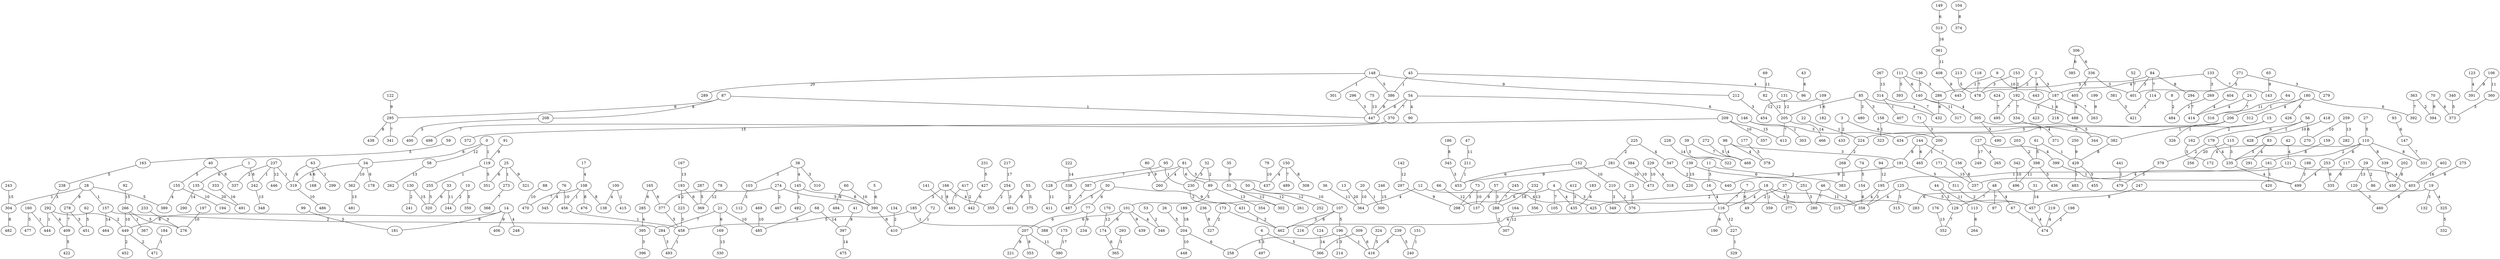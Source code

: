 graph G {
    "148" -- "301" [label="1"];
    "61" -- "429" [label="1"];
    "161" -- "420" [label="1"];
    "151" -- "240" [label="1"];
    "9" -- "445" [label="1"];
    "429" -- "483" [label="1"];
    "237" -- "242" [label="1"];
    "266" -- "367" [label="1"];
    "119" -- "255" [label="1"];
    "145" -- "492" [label="1"];
    "18" -- "359" [label="1"];
    "87" -- "447" [label="1"];
    "192" -- "488" [label="1"];
    "206" -- "326" [label="1"];
    "28" -- "304" [label="1"];
    "45" -- "386" [label="1"];
    "63" -- "299" [label="1"];
    "314" -- "407" [label="1"];
    "185" -- "388" [label="1"];
    "136" -- "140" [label="1"];
    "28" -- "157" [label="1"];
    "67" -- "474" [label="1"];
    "184" -- "471" [label="1"];
    "100" -- "415" [label="1"];
    "441" -- "479" [label="1"];
    "458" -- "493" [label="1"];
    "85" -- "205" [label="1"];
    "200" -- "465" [label="1"];
    "56" -- "428" [label="1"];
    "160" -- "444" [label="1"];
    "146" -- "303" [label="1"];
    "158" -- "323" [label="1"];
    "141" -- "463" [label="1"];
    "95" -- "230" [label="1"];
    "292" -- "444" [label="1"];
    "211" -- "453" [label="1"];
    "72" -- "410" [label="1"];
    "15" -- "382" [label="1"];
    "196" -- "416" [label="1"];
    "237" -- "319" [label="1"];
    "108" -- "456" [label="1"];
    "399" -- "499" [label="1"];
    "180" -- "206" [label="1"];
    "227" -- "329" [label="1"];
    "114" -- "421" [label="1"];
    "23" -- "376" [label="1"];
    "0" -- "119" [label="1"];
    "22" -- "224" [label="1"];
    "20" -- "300" [label="1"];
    "25" -- "273" [label="1"];
    "309" -- "366" [label="1"];
    "161" -- "195" [label="1"];
    "187" -- "423" [label="1"];
    "456" -- "458" [label="1"];
    "338" -- "487" [label="2"];
    "198" -- "474" [label="2"];
    "157" -- "284" [label="2"];
    "449" -- "452" [label="2"];
    "179" -- "379" [label="2"];
    "363" -- "394" [label="2"];
    "2" -- "478" [label="2"];
    "431" -- "462" [label="2"];
    "3" -- "433" [label="2"];
    "203" -- "398" [label="2"];
    "417" -- "442" [label="2"];
    "173" -- "327" [label="2"];
    "153" -- "192" [label="2"];
    "110" -- "161" [label="2"];
    "18" -- "425" [label="2"];
    "225" -- "281" [label="2"];
    "37" -- "49" [label="2"];
    "311" -- "457" [label="2"];
    "32" -- "89" [label="2"];
    "15" -- "162" [label="2"];
    "292" -- "449" [label="2"];
    "274" -- "467" [label="2"];
    "130" -- "241" [label="2"];
    "81" -- "387" [label="2"];
    "134" -- "410" [label="2"];
    "53" -- "346" [label="2"];
    "237" -- "337" [label="2"];
    "347" -- "440" [label="2"];
    "210" -- "376" [label="2"];
    "449" -- "471" [label="2"];
    "269" -- "484" [label="2"];
    "230" -- "431" [label="2"];
    "254" -- "355" [label="2"];
    "224" -- "268" [label="2"];
    "11" -- "383" [label="2"];
    "268" -- "383" [label="2"];
    "8" -- "484" [label="2"];
    "29" -- "86" [label="2"];
    "193" -- "223" [label="2"];
    "288" -- "307" [label="2"];
    "10" -- "244" [label="2"];
    "19" -- "132" [label="3"];
    "223" -- "458" [label="3"];
    "38" -- "103" [label="3"];
    "6" -- "497" [label="3"];
    "212" -- "454" [label="3"];
    "278" -- "451" [label="3"];
    "44" -- "129" [label="3"];
    "4" -- "358" [label="3"];
    "38" -- "310" [label="3"];
    "120" -- "460" [label="3"];
    "115" -- "235" [label="3"];
    "111" -- "286" [label="3"];
    "11" -- "16" [label="3"];
    "46" -- "358" [label="3"];
    "195" -- "358" [label="3"];
    "336" -- "401" [label="3"];
    "360" -- "373" [label="3"];
    "57" -- "288" [label="3"];
    "85" -- "158" [label="3"];
    "71" -- "200" [label="3"];
    "81" -- "437" [label="3"];
    "146" -- "434" [label="3"];
    "125" -- "315" [label="3"];
    "103" -- "112" [label="3"];
    "84" -- "401" [label="3"];
    "73" -- "298" [label="3"];
    "293" -- "365" [label="3"];
    "98" -- "191" [label="3"];
    "210" -- "349" [label="3"];
    "343" -- "453" [label="3"];
    "196" -- "214" [label="3"];
    "238" -- "292" [label="3"];
    "188" -- "499" [label="3"];
    "284" -- "493" [label="3"];
    "412" -- "435" [label="3"];
    "395" -- "396" [label="3"];
    "381" -- "421" [label="3"];
    "37" -- "277" [label="3"];
    "166" -- "185" [label="3"];
    "173" -- "462" [label="3"];
    "107" -- "462" [label="3"];
    "84" -- "286" [label="3"];
    "206" -- "224" [label="3"];
    "271" -- "279" [label="3"];
    "251" -- "280" [label="3"];
    "85" -- "480" [label="3"];
    "39" -- "322" [label="3"];
    "133" -- "269" [label="3"];
    "254" -- "461" [label="3"];
    "2" -- "187" [label="3"];
    "153" -- "478" [label="3"];
    "233" -- "276" [label="3"];
    "296" -- "447" [label="3"];
    "121" -- "257" [label="4"];
    "404" -- "414" [label="4"];
    "235" -- "499" [label="4"];
    "42" -- "121" [label="4"];
    "45" -- "96" [label="4"];
    "18" -- "215" [label="4"];
    "140" -- "305" [label="4"];
    "195" -- "215" [label="4"];
    "100" -- "138" [label="4"];
    "16" -- "116" [label="4"];
    "34" -- "319" [label="4"];
    "405" -- "488" [label="4"];
    "24" -- "414" [label="4"];
    "19" -- "325" [label="4"];
    "155" -- "389" [label="4"];
    "110" -- "172" [label="4"];
    "83" -- "291" [label="4"];
    "38" -- "145" [label="4"];
    "292" -- "409" [label="4"];
    "219" -- "474" [label="4"];
    "81" -- "260" [label="4"];
    "12" -- "425" [label="4"];
    "285" -- "395" [label="4"];
    "187" -- "218" [label="4"];
    "17" -- "108" [label="4"];
    "253" -- "499" [label="4"];
    "121" -- "403" [label="4"];
    "4" -- "435" [label="4"];
    "179" -- "235" [label="4"];
    "457" -- "474" [label="4"];
    "229" -- "318" [label="4"];
    "150" -- "437" [label="4"];
    "133" -- "187" [label="4"];
    "48" -- "67" [label="4"];
    "54" -- "90" [label="4"];
    "127" -- "399" [label="4"];
    "101" -- "346" [label="4"];
    "225" -- "347" [label="4"];
    "123" -- "391" [label="4"];
    "85" -- "432" [label="4"];
    "180" -- "312" [label="4"];
    "98" -- "468" [label="4"];
    "2" -- "443" [label="4"];
    "305" -- "371" [label="4"];
    "14" -- "248" [label="4"];
    "125" -- "358" [label="4"];
    "98" -- "378" [label="4"];
    "116" -- "462" [label="4"];
    "12" -- "364" [label="4"];
    "274" -- "377" [label="4"];
    "166" -- "355" [label="4"];
    "127" -- "265" [label="4"];
    "76" -- "345" [label="4"];
    "18" -- "116" [label="4"];
    "160" -- "477" [label="5"];
    "83" -- "235" [label="5"];
    "379" -- "479" [label="5"];
    "177" -- "378" [label="5"];
    "28" -- "389" [label="5"];
    "162" -- "172" [label="5"];
    "334" -- "344" [label="5"];
    "6" -- "366" [label="5"];
    "429" -- "455" [label="5"];
    "111" -- "393" [label="5"];
    "125" -- "457" [label="5"];
    "148" -- "386" [label="5"];
    "61" -- "398" [label="5"];
    "324" -- "416" [label="5"];
    "10" -- "350" [label="5"];
    "163" -- "238" [label="5"];
    "62" -- "451" [label="5"];
    "196" -- "258" [label="5"];
    "30" -- "487" [label="5"];
    "377" -- "458" [label="5"];
    "274" -- "390" [label="5"];
    "208" -- "400" [label="5"];
    "305" -- "490" [label="5"];
    "266" -- "276" [label="5"];
    "409" -- "422" [label="5"];
    "99" -- "181" [label="5"];
    "55" -- "375" [label="5"];
    "255" -- "320" [label="5"];
    "239" -- "240" [label="5"];
    "119" -- "351" [label="5"];
    "191" -- "311" [label="5"];
    "398" -- "436" [label="5"];
    "26" -- "204" [label="5"];
    "271" -- "401" [label="5"];
    "40" -- "155" [label="5"];
    "89" -- "101" [label="5"];
    "340" -- "373" [label="5"];
    "185" -- "458" [label="5"];
    "231" -- "427" [label="5"];
    "272" -- "468" [label="5"];
    "59" -- "163" [label="5"];
    "325" -- "332" [label="5"];
    "213" -- "478" [label="5"];
    "32" -- "230" [label="5"];
    "74" -- "154" [label="5"];
    "107" -- "196" [label="5"];
    "27" -- "110" [label="5"];
    "287" -- "369" [label="5"];
    "336" -- "405" [label="5"];
    "70" -- "373" [label="6"];
    "101" -- "388" [label="6"];
    "286" -- "432" [label="6"];
    "165" -- "285" [label="6"];
    "111" -- "140" [label="6"];
    "116" -- "190" [label="6"];
    "56" -- "270" [label="6"];
    "3" -- "200" [label="6"];
    "54" -- "447" [label="6"];
    "25" -- "351" [label="6"];
    "87" -- "295" [label="6"];
    "77" -- "207" [label="6"];
    "56" -- "179" [label="6"];
    "154" -- "358" [label="6"];
    "43" -- "96" [label="6"];
    "57" -- "137" [label="6"];
    "253" -- "335" [label="6"];
    "4" -- "298" [label="6"];
    "174" -- "365" [label="6"];
    "0" -- "34" [label="6"];
    "149" -- "313" [label="6"];
    "110" -- "253" [label="6"];
    "306" -- "385" [label="6"];
    "34" -- "178" [label="6"];
    "183" -- "435" [label="6"];
    "109" -- "182" [label="6"];
    "33" -- "320" [label="6"];
    "139" -- "251" [label="6"];
    "390" -- "410" [label="6"];
    "306" -- "336" [label="6"];
    "117" -- "335" [label="6"];
    "152" -- "453" [label="6"];
    "21" -- "169" [label="6"];
    "309" -- "416" [label="6"];
    "30" -- "77" [label="6"];
    "81" -- "89" [label="6"];
    "144" -- "465" [label="6"];
    "19" -- "283" [label="6"];
    "63" -- "168" [label="6"];
    "93" -- "147" [label="6"];
    "101" -- "174" [label="6"];
    "40" -- "337" [label="6"];
    "427" -- "442" [label="6"];
    "165" -- "377" [label="6"];
    "5" -- "390" [label="6"];
    "1" -- "242" [label="6"];
    "54" -- "146" [label="6"];
    "107" -- "216" [label="6"];
    "7" -- "49" [label="6"];
    "1" -- "135" [label="6"];
    "180" -- "392" [label="6"];
    "158" -- "382" [label="6"];
    "204" -- "258" [label="6"];
    "193" -- "369" [label="6"];
    "46" -- "280" [label="7"];
    "314" -- "432" [label="7"];
    "84" -- "114" [label="7"];
    "108" -- "470" [label="7"];
    "417" -- "463" [label="7"];
    "245" -- "288" [label="7"];
    "133" -- "143" [label="7"];
    "129" -- "352" [label="7"];
    "95" -- "128" [label="7"];
    "54" -- "370" [label="7"];
    "295" -- "341" [label="7"];
    "52" -- "401" [label="7"];
    "387" -- "487" [label="7"];
    "424" -- "495" [label="7"];
    "144" -- "156" [label="7"];
    "48" -- "129" [label="7"];
    "4" -- "105" [label="7"];
    "339" -- "450" [label="7"];
    "363" -- "392" [label="7"];
    "192" -- "495" [label="7"];
    "370" -- "498" [label="7"];
    "48" -- "97" [label="7"];
    "205" -- "413" [label="7"];
    "192" -- "334" [label="7"];
    "147" -- "331" [label="7"];
    "150" -- "489" [label="7"];
    "187" -- "263" [label="7"];
    "206" -- "434" [label="7"];
    "7" -- "116" [label="7"];
    "273" -- "368" [label="7"];
    "278" -- "409" [label="7"];
    "39" -- "468" [label="7"];
    "294" -- "414" [label="7"];
    "118" -- "478" [label="7"];
    "21" -- "284" [label="7"];
    "24" -- "316" [label="7"];
    "239" -- "416" [label="8"];
    "63" -- "319" [label="8"];
    "28" -- "278" [label="8"];
    "14" -- "449" [label="8"];
    "108" -- "138" [label="8"];
    "159" -- "235" [label="8"];
    "87" -- "208" [label="8"];
    "382" -- "429" [label="8"];
    "104" -- "374" [label="8"];
    "207" -- "221" [label="8"];
    "145" -- "390" [label="8"];
    "186" -- "343" [label="8"];
    "41" -- "397" [label="8"];
    "295" -- "438" [label="8"];
    "304" -- "482" [label="8"];
    "55" -- "461" [label="8"];
    "150" -- "308" [label="8"];
    "156" -- "257" [label="8"];
    "166" -- "463" [label="8"];
    "60" -- "494" [label="8"];
    "403" -- "460" [label="8"];
    "110" -- "339" [label="8"];
    "386" -- "447" [label="8"];
    "180" -- "426" [label="8"];
    "84" -- "294" [label="8"];
    "144" -- "191" [label="8"];
    "108" -- "476" [label="8"];
    "110" -- "331" [label="8"];
    "236" -- "327" [label="8"];
    "113" -- "264" [label="8"];
    "202" -- "450" [label="8"];
    "14" -- "406" [label="9"];
    "35" -- "51" [label="9"];
    "30" -- "302" [label="9"];
    "247" -- "457" [label="9"];
    "65" -- "143" [label="9"];
    "297" -- "298" [label="9"];
    "14" -- "181" [label="9"];
    "101" -- "439" [label="9"];
    "250" -- "429" [label="9"];
    "191" -- "440" [label="9"];
    "148" -- "212" [label="9"];
    "106" -- "391" [label="9"];
    "91" -- "119" [label="9"];
    "275" -- "403" [label="9"];
    "281" -- "453" [label="9"];
    "77" -- "234" [label="9"];
    "25" -- "321" [label="9"];
    "70" -- "394" [label="9"];
    "199" -- "263" [label="9"];
    "408" -- "445" [label="9"];
    "68" -- "485" [label="9"];
    "122" -- "295" [label="9"];
    "80" -- "260" [label="9"];
    "207" -- "353" [label="9"];
    "384" -- "473" [label="10"];
    "259" -- "270" [label="10"];
    "209" -- "357" [label="10"];
    "50" -- "107" [label="10"];
    "152" -- "210" [label="10"];
    "60" -- "390" [label="10"];
    "76" -- "456" [label="10"];
    "88" -- "470" [label="10"];
    "21" -- "485" [label="10"];
    "9" -- "187" [label="10"];
    "229" -- "473" [label="10"];
    "469" -- "485" [label="10"];
    "204" -- "448" [label="10"];
    "281" -- "473" [label="10"];
    "20" -- "364" [label="10"];
    "342" -- "496" [label="10"];
    "79" -- "437" [label="10"];
    "197" -- "276" [label="10"];
    "266" -- "449" [label="10"];
    "418" -- "428" [label="10"];
    "155" -- "194" [label="10"];
    "319" -- "486" [label="10"];
    "73" -- "137" [label="10"];
    "34" -- "362" [label="10"];
    "18" -- "283" [label="11"];
    "398" -- "496" [label="11"];
    "44" -- "113" [label="11"];
    "64" -- "316" [label="11"];
    "207" -- "380" [label="11"];
    "47" -- "211" [label="11"];
    "69" -- "82" [label="11"];
    "36" -- "364" [label="11"];
    "361" -- "408" [label="11"];
    "106" -- "360" [label="11"];
    "33" -- "244" [label="11"];
    "128" -- "411" [label="11"];
    "140" -- "317" [label="11"];
    "164" -- "307" [label="12"];
    "237" -- "446" [label="12"];
    "116" -- "227" [label="12"];
    "131" -- "205" [label="12"];
    "94" -- "195" [label="12"];
    "109" -- "454" [label="12"];
    "0" -- "58" [label="12"];
    "50" -- "252" [label="12"];
    "51" -- "261" [label="12"];
    "170" -- "174" [label="12"];
    "82" -- "205" [label="12"];
    "66" -- "137" [label="12"];
    "142" -- "297" [label="12"];
    "51" -- "302" [label="12"];
    "78" -- "369" [label="12"];
    "259" -- "282" [label="13"];
    "58" -- "262" [label="13"];
    "362" -- "481" [label="13"];
    "169" -- "330" [label="13"];
    "267" -- "314" [label="13"];
    "232" -- "356" [label="13"];
    "167" -- "193" [label="13"];
    "242" -- "348" [label="13"];
    "176" -- "352" [label="13"];
    "89" -- "354" [label="13"];
    "75" -- "447" [label="13"];
    "29" -- "120" [label="13"];
    "397" -- "475" [label="14"];
    "135" -- "290" [label="14"];
    "124" -- "366" [label="14"];
    "157" -- "464" [label="14"];
    "31" -- "457" [label="14"];
    "228" -- "322" [label="14"];
    "68" -- "397" [label="14"];
    "222" -- "338" [label="14"];
    "205" -- "466" [label="14"];
    "171" -- "257" [label="15"];
    "209" -- "413" [label="15"];
    "243" -- "304" [label="15"];
    "92" -- "266" [label="15"];
    "209" -- "372" [label="15"];
    "246" -- "300" [label="15"];
    "139" -- "220" [label="15"];
    "130" -- "320" [label="15"];
    "402" -- "403" [label="16"];
    "313" -- "361" [label="16"];
    "333" -- "491" [label="16"];
    "175" -- "380" [label="17"];
    "217" -- "254" [label="17"];
    "127" -- "249" [label="17"];
    "232" -- "288" [label="18"];
    "189" -- "204" [label="18"];
    "135" -- "491" [label="20"];
    "148" -- "289" [label="20"];
    "115" -- "256" [label="20"];
    "13" -- "364" [label="20"];
}